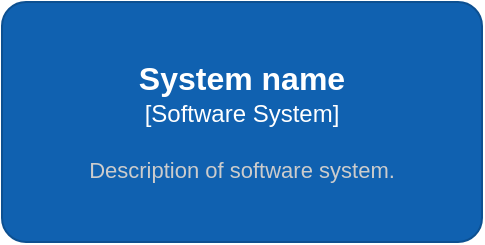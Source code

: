 <mxfile version="26.1.1" pages="2">
  <diagram id="TWpoLrGIQdT9RerdIncF" name="Strona-2">
    <mxGraphModel dx="1426" dy="901" grid="1" gridSize="10" guides="1" tooltips="1" connect="1" arrows="1" fold="1" page="1" pageScale="1" pageWidth="827" pageHeight="1169" math="0" shadow="0">
      <root>
        <mxCell id="0" />
        <mxCell id="1" parent="0" />
        <object placeholders="1" c4Name="System name" c4Type="Software System" c4Description="Description of software system." label="&lt;font style=&quot;font-size: 16px&quot;&gt;&lt;b&gt;%c4Name%&lt;/b&gt;&lt;/font&gt;&lt;div&gt;[%c4Type%]&lt;/div&gt;&lt;br&gt;&lt;div&gt;&lt;font style=&quot;font-size: 11px&quot;&gt;&lt;font color=&quot;#cccccc&quot;&gt;%c4Description%&lt;/font&gt;&lt;/div&gt;" link="data:page/id,JiEw5maTpRAiuHX4kfsH" id="NUSuyHmsYjmLqNhy4NzI-1">
          <mxCell style="rounded=1;whiteSpace=wrap;html=1;labelBackgroundColor=none;fillColor=#1061B0;fontColor=#ffffff;align=center;arcSize=10;strokeColor=#0D5091;metaEdit=1;resizable=0;points=[[0.25,0,0],[0.5,0,0],[0.75,0,0],[1,0.25,0],[1,0.5,0],[1,0.75,0],[0.75,1,0],[0.5,1,0],[0.25,1,0],[0,0.75,0],[0,0.5,0],[0,0.25,0]];" vertex="1" parent="1">
            <mxGeometry x="160" y="320" width="240" height="120" as="geometry" />
          </mxCell>
        </object>
      </root>
    </mxGraphModel>
  </diagram>
  <diagram name="Strona-1" id="JiEw5maTpRAiuHX4kfsH">
    <mxGraphModel dx="1426" dy="901" grid="1" gridSize="10" guides="1" tooltips="1" connect="1" arrows="1" fold="1" page="1" pageScale="1" pageWidth="827" pageHeight="1169" math="0" shadow="0">
      <root>
        <mxCell id="0" />
        <mxCell id="1" parent="0" />
        <mxCell id="W9UQ7EGqLrl5jvvXXVVl-11" value="" style="edgeStyle=orthogonalEdgeStyle;rounded=0;orthogonalLoop=1;jettySize=auto;html=1;entryX=0.463;entryY=0;entryDx=0;entryDy=0;entryPerimeter=0;" parent="1" source="W9UQ7EGqLrl5jvvXXVVl-1" target="cdnOpNACoqfAkaiAPnv3-47" edge="1">
          <mxGeometry relative="1" as="geometry">
            <mxPoint x="310" y="470" as="targetPoint" />
          </mxGeometry>
        </mxCell>
        <mxCell id="cdnOpNACoqfAkaiAPnv3-42" value="Zapisywanie danych&lt;div&gt;pomiarowych&lt;/div&gt;" style="edgeLabel;html=1;align=center;verticalAlign=middle;resizable=0;points=[];" vertex="1" connectable="0" parent="W9UQ7EGqLrl5jvvXXVVl-11">
          <mxGeometry x="0.008" y="2" relative="1" as="geometry">
            <mxPoint as="offset" />
          </mxGeometry>
        </mxCell>
        <mxCell id="W9UQ7EGqLrl5jvvXXVVl-13" value="" style="edgeStyle=orthogonalEdgeStyle;rounded=0;orthogonalLoop=1;jettySize=auto;html=1;" parent="1" source="W9UQ7EGqLrl5jvvXXVVl-1" target="W9UQ7EGqLrl5jvvXXVVl-12" edge="1">
          <mxGeometry relative="1" as="geometry" />
        </mxCell>
        <mxCell id="cdnOpNACoqfAkaiAPnv3-41" value="Pobieranie danych o temperaturze" style="edgeLabel;html=1;align=center;verticalAlign=middle;resizable=0;points=[];" vertex="1" connectable="0" parent="W9UQ7EGqLrl5jvvXXVVl-13">
          <mxGeometry x="0.054" relative="1" as="geometry">
            <mxPoint as="offset" />
          </mxGeometry>
        </mxCell>
        <mxCell id="cdnOpNACoqfAkaiAPnv3-9" style="edgeStyle=orthogonalEdgeStyle;rounded=0;orthogonalLoop=1;jettySize=auto;html=1;" edge="1" parent="1" source="W9UQ7EGqLrl5jvvXXVVl-1">
          <mxGeometry relative="1" as="geometry">
            <mxPoint x="650" y="460" as="targetPoint" />
          </mxGeometry>
        </mxCell>
        <mxCell id="cdnOpNACoqfAkaiAPnv3-43" value="Wysyłanie zapytań&lt;div&gt;i odbiór danych&lt;/div&gt;" style="edgeLabel;html=1;align=center;verticalAlign=middle;resizable=0;points=[];" vertex="1" connectable="0" parent="cdnOpNACoqfAkaiAPnv3-9">
          <mxGeometry x="-0.05" y="2" relative="1" as="geometry">
            <mxPoint as="offset" />
          </mxGeometry>
        </mxCell>
        <mxCell id="cdnOpNACoqfAkaiAPnv3-11" style="edgeStyle=orthogonalEdgeStyle;rounded=0;orthogonalLoop=1;jettySize=auto;html=1;entryX=0.471;entryY=0;entryDx=0;entryDy=0;entryPerimeter=0;" edge="1" parent="1" source="W9UQ7EGqLrl5jvvXXVVl-1" target="6mzn2eiVHUCbJ04hv3SG-2">
          <mxGeometry relative="1" as="geometry">
            <mxPoint x="480" y="640" as="targetPoint" />
          </mxGeometry>
        </mxCell>
        <mxCell id="cdnOpNACoqfAkaiAPnv3-44" value="Wysyłanie&lt;div&gt;zapytań i odbiór&lt;/div&gt;&lt;div&gt;danych&lt;/div&gt;" style="edgeLabel;html=1;align=center;verticalAlign=middle;resizable=0;points=[];" vertex="1" connectable="0" parent="cdnOpNACoqfAkaiAPnv3-11">
          <mxGeometry x="-0.104" y="1" relative="1" as="geometry">
            <mxPoint x="-1" y="18" as="offset" />
          </mxGeometry>
        </mxCell>
        <object c4Name="API Application - AgroSense" c4Description="Służy do komunikacji między czujnikami wilgotności gleby, systemem nawadniania oraz użytkownikami" label="&lt;font style=&quot;font-size: 16px&quot;&gt;&lt;b&gt;%c4Name%&lt;/b&gt;&lt;/font&gt;&lt;div&gt;[%c4Type%]&lt;/div&gt;&lt;br&gt;&lt;div&gt;&lt;font style=&quot;font-size: 11px&quot;&gt;&lt;font color=&quot;#cccccc&quot;&gt;%c4Description%&lt;/font&gt;&lt;/div&gt;" placeholders="1" id="W9UQ7EGqLrl5jvvXXVVl-1">
          <mxCell style="rounded=1;whiteSpace=wrap;html=1;labelBackgroundColor=none;fillColor=#1061B0;fontColor=#ffffff;align=center;arcSize=10;strokeColor=#0D5091;metaEdit=1;resizable=0;points=[[0.25,0,0],[0.5,0,0],[0.75,0,0],[1,0.25,0],[1,0.5,0],[1,0.75,0],[0.75,1,0],[0.5,1,0],[0.25,1,0],[0,0.75,0],[0,0.5,0],[0,0.25,0]];" parent="1" vertex="1">
            <mxGeometry x="360" y="270" width="240" height="120" as="geometry" />
          </mxCell>
        </object>
        <mxCell id="W9UQ7EGqLrl5jvvXXVVl-3" value="" style="edgeStyle=orthogonalEdgeStyle;rounded=0;orthogonalLoop=1;jettySize=auto;html=1;" parent="1" source="W9UQ7EGqLrl5jvvXXVVl-2" target="W9UQ7EGqLrl5jvvXXVVl-1" edge="1">
          <mxGeometry relative="1" as="geometry" />
        </mxCell>
        <object placeholders="1" c4Name="Mr Farmer" c4Type="Person" c4Description="Użytkownicy" label="&lt;font style=&quot;font-size: 16px&quot;&gt;&lt;b&gt;%c4Name%&lt;/b&gt;&lt;/font&gt;&lt;div&gt;[%c4Type%]&lt;/div&gt;&lt;br&gt;&lt;div&gt;&lt;font style=&quot;font-size: 11px&quot;&gt;&lt;font color=&quot;#cccccc&quot;&gt;%c4Description%&lt;/font&gt;&lt;/div&gt;" id="W9UQ7EGqLrl5jvvXXVVl-2">
          <mxCell style="html=1;fontSize=11;dashed=0;whiteSpace=wrap;fillColor=#6C6477;strokeColor=#4D4D4D;fontColor=#ffffff;shape=mxgraph.c4.person2;align=center;metaEdit=1;points=[[0.5,0,0],[1,0.5,0],[1,0.75,0],[0.75,1,0],[0.5,1,0],[0.25,1,0],[0,0.75,0],[0,0.5,0]];resizable=0;" parent="1" vertex="1">
            <mxGeometry x="380" y="10" width="200" height="180" as="geometry" />
          </mxCell>
        </object>
        <object placeholders="1" c4Name="Temperatura" c4Type="Software System" c4Description="Aktualna temperatura w Hadze" label="&lt;font style=&quot;font-size: 16px&quot;&gt;&lt;b&gt;%c4Name%&lt;/b&gt;&lt;/font&gt;&lt;div&gt;[%c4Type%]&lt;/div&gt;&lt;br&gt;&lt;div&gt;&lt;font style=&quot;font-size: 11px&quot;&gt;&lt;font color=&quot;#cccccc&quot;&gt;%c4Description%&lt;/font&gt;&lt;/div&gt;" id="W9UQ7EGqLrl5jvvXXVVl-12">
          <mxCell style="rounded=1;whiteSpace=wrap;html=1;labelBackgroundColor=none;fillColor=#8C8496;fontColor=#ffffff;align=center;arcSize=10;strokeColor=#736782;metaEdit=1;resizable=0;points=[[0.25,0,0],[0.5,0,0],[0.75,0,0],[1,0.25,0],[1,0.5,0],[1,0.75,0],[0.75,1,0],[0.5,1,0],[0.25,1,0],[0,0.75,0],[0,0.5,0],[0,0.25,0]];" parent="1" vertex="1">
            <mxGeometry x="1360" y="270" width="240" height="120" as="geometry" />
          </mxCell>
        </object>
        <object placeholders="1" c4Name="AgroSense" c4Type="SystemScopeBoundary" c4Application="Software System" label="&lt;font style=&quot;font-size: 16px&quot;&gt;&lt;b&gt;&lt;div style=&quot;text-align: left&quot;&gt;%c4Name%&lt;/div&gt;&lt;/b&gt;&lt;/font&gt;&lt;div style=&quot;text-align: left&quot;&gt;[%c4Application%]&lt;/div&gt;" id="W9UQ7EGqLrl5jvvXXVVl-17">
          <mxCell style="rounded=1;fontSize=11;whiteSpace=wrap;html=1;dashed=1;arcSize=20;fillColor=none;strokeColor=#666666;fontColor=#333333;labelBackgroundColor=none;align=left;verticalAlign=bottom;labelBorderColor=none;spacingTop=0;spacing=10;dashPattern=8 4;metaEdit=1;rotatable=0;perimeter=rectanglePerimeter;noLabel=0;labelPadding=0;allowArrows=0;connectable=0;expand=0;recursiveResize=0;editable=1;pointerEvents=0;absoluteArcSize=1;points=[[0.25,0,0],[0.5,0,0],[0.75,0,0],[1,0.25,0],[1,0.5,0],[1,0.75,0],[0.75,1,0],[0.5,1,0],[0.25,1,0],[0,0.75,0],[0,0.5,0],[0,0.25,0]];" parent="1" vertex="1">
            <mxGeometry x="170" y="250" width="990" height="560" as="geometry" />
          </mxCell>
        </object>
        <object placeholders="1" c4Name="Czujniki" c4Type="Software System" c4Description="Czujniki mierzące wilgotność gleby" label="&lt;font style=&quot;font-size: 16px&quot;&gt;&lt;b&gt;%c4Name%&lt;/b&gt;&lt;/font&gt;&lt;div&gt;[%c4Type%]&lt;/div&gt;&lt;br&gt;&lt;div&gt;&lt;font style=&quot;font-size: 11px&quot;&gt;&lt;font color=&quot;#cccccc&quot;&gt;%c4Description%&lt;/font&gt;&lt;/div&gt;" id="cdnOpNACoqfAkaiAPnv3-1">
          <mxCell style="rounded=1;whiteSpace=wrap;html=1;labelBackgroundColor=none;fillColor=#8C8496;fontColor=#ffffff;align=center;arcSize=10;strokeColor=#736782;metaEdit=1;resizable=0;points=[[0.25,0,0],[0.5,0,0],[0.75,0,0],[1,0.25,0],[1,0.5,0],[1,0.75,0],[0.75,1,0],[0.5,1,0],[0.25,1,0],[0,0.75,0],[0,0.5,0],[0,0.25,0]];" vertex="1" parent="1">
            <mxGeometry x="1360" y="450" width="240" height="120" as="geometry" />
          </mxCell>
        </object>
        <object placeholders="1" c4Name="System nawadniania" c4Type="Software System" c4Description="System nawadniania tulipanków" label="&lt;font style=&quot;font-size: 16px&quot;&gt;&lt;b&gt;%c4Name%&lt;/b&gt;&lt;/font&gt;&lt;div&gt;[%c4Type%]&lt;/div&gt;&lt;br&gt;&lt;div&gt;&lt;font style=&quot;font-size: 11px&quot;&gt;&lt;font color=&quot;#cccccc&quot;&gt;%c4Description%&lt;/font&gt;&lt;/div&gt;" id="cdnOpNACoqfAkaiAPnv3-12">
          <mxCell style="rounded=1;whiteSpace=wrap;html=1;labelBackgroundColor=none;fillColor=#8C8496;fontColor=#ffffff;align=center;arcSize=10;strokeColor=#736782;metaEdit=1;resizable=0;points=[[0.25,0,0],[0.5,0,0],[0.75,0,0],[1,0.25,0],[1,0.5,0],[1,0.75,0],[0.75,1,0],[0.5,1,0],[0.25,1,0],[0,0.75,0],[0,0.5,0],[0,0.25,0]];" vertex="1" parent="1">
            <mxGeometry x="1360" y="650" width="240" height="120" as="geometry" />
          </mxCell>
        </object>
        <mxCell id="cdnOpNACoqfAkaiAPnv3-27" style="edgeStyle=orthogonalEdgeStyle;rounded=0;orthogonalLoop=1;jettySize=auto;html=1;entryX=0.004;entryY=0.417;entryDx=0;entryDy=0;entryPerimeter=0;exitX=1;exitY=0.504;exitDx=0;exitDy=0;exitPerimeter=0;" edge="1" parent="1" source="6mzn2eiVHUCbJ04hv3SG-1">
          <mxGeometry relative="1" as="geometry">
            <mxPoint x="770" y="520" as="sourcePoint" />
            <mxPoint x="900.96" y="600.04" as="targetPoint" />
            <Array as="points">
              <mxPoint x="860" y="521" />
              <mxPoint x="860" y="600" />
            </Array>
          </mxGeometry>
        </mxCell>
        <mxCell id="cdnOpNACoqfAkaiAPnv3-46" value="Przekazywanie komend&lt;div&gt;sterujących&lt;/div&gt;&lt;div&gt;(protokół MQTT)&lt;/div&gt;" style="edgeLabel;html=1;align=center;verticalAlign=middle;resizable=0;points=[];" vertex="1" connectable="0" parent="cdnOpNACoqfAkaiAPnv3-27">
          <mxGeometry x="-0.137" relative="1" as="geometry">
            <mxPoint x="-5" y="14" as="offset" />
          </mxGeometry>
        </mxCell>
        <mxCell id="cdnOpNACoqfAkaiAPnv3-28" style="edgeStyle=orthogonalEdgeStyle;rounded=0;orthogonalLoop=1;jettySize=auto;html=1;exitX=1;exitY=0.5;exitDx=0;exitDy=0;exitPerimeter=0;" edge="1" parent="1">
          <mxGeometry relative="1" as="geometry">
            <mxPoint x="560" y="710" as="sourcePoint" />
            <mxPoint x="900" y="640" as="targetPoint" />
            <Array as="points">
              <mxPoint x="861" y="710" />
            </Array>
          </mxGeometry>
        </mxCell>
        <mxCell id="cdnOpNACoqfAkaiAPnv3-45" value="Przekazywanie komend&lt;div&gt;sterujących&lt;/div&gt;&lt;div&gt;(protokół MQTT)&lt;/div&gt;" style="edgeLabel;html=1;align=center;verticalAlign=middle;resizable=0;points=[];" vertex="1" connectable="0" parent="cdnOpNACoqfAkaiAPnv3-28">
          <mxGeometry x="-0.443" relative="1" as="geometry">
            <mxPoint x="20" y="-30" as="offset" />
          </mxGeometry>
        </mxCell>
        <mxCell id="cdnOpNACoqfAkaiAPnv3-32" style="edgeStyle=orthogonalEdgeStyle;rounded=0;orthogonalLoop=1;jettySize=auto;html=1;entryX=0.5;entryY=0;entryDx=0;entryDy=0;entryPerimeter=0;" edge="1" parent="1" source="cdnOpNACoqfAkaiAPnv3-1">
          <mxGeometry relative="1" as="geometry">
            <mxPoint x="1020" y="550" as="targetPoint" />
          </mxGeometry>
        </mxCell>
        <mxCell id="cdnOpNACoqfAkaiAPnv3-39" value="Przesyłanie danych pomiarowych&lt;div&gt;[Protokół MQTT]&lt;/div&gt;" style="edgeLabel;html=1;align=center;verticalAlign=middle;resizable=0;points=[];" vertex="1" connectable="0" parent="cdnOpNACoqfAkaiAPnv3-32">
          <mxGeometry x="-0.339" y="-3" relative="1" as="geometry">
            <mxPoint x="19" as="offset" />
          </mxGeometry>
        </mxCell>
        <mxCell id="cdnOpNACoqfAkaiAPnv3-33" style="edgeStyle=orthogonalEdgeStyle;rounded=0;orthogonalLoop=1;jettySize=auto;html=1;exitX=1;exitY=0.75;exitDx=0;exitDy=0;exitPerimeter=0;entryX=0;entryY=0.5;entryDx=0;entryDy=0;entryPerimeter=0;" edge="1" parent="1" target="cdnOpNACoqfAkaiAPnv3-12">
          <mxGeometry relative="1" as="geometry">
            <mxPoint x="1140" y="640" as="sourcePoint" />
            <Array as="points">
              <mxPoint x="1160" y="640" />
              <mxPoint x="1160" y="710" />
            </Array>
          </mxGeometry>
        </mxCell>
        <mxCell id="cdnOpNACoqfAkaiAPnv3-35" value="&lt;div&gt;Wysyłanie komendy&lt;/div&gt;[Protokół MQTT]" style="edgeLabel;html=1;align=center;verticalAlign=middle;resizable=0;points=[];" vertex="1" connectable="0" parent="cdnOpNACoqfAkaiAPnv3-33">
          <mxGeometry x="0.436" y="-2" relative="1" as="geometry">
            <mxPoint x="-10" y="-2" as="offset" />
          </mxGeometry>
        </mxCell>
        <mxCell id="cdnOpNACoqfAkaiAPnv3-34" style="edgeStyle=orthogonalEdgeStyle;rounded=0;orthogonalLoop=1;jettySize=auto;html=1;exitX=1;exitY=0.5;exitDx=0;exitDy=0;exitPerimeter=0;entryX=0.5;entryY=1;entryDx=0;entryDy=0;entryPerimeter=0;" edge="1" parent="1" target="cdnOpNACoqfAkaiAPnv3-1">
          <mxGeometry relative="1" as="geometry">
            <mxPoint x="1140" y="610" as="sourcePoint" />
          </mxGeometry>
        </mxCell>
        <mxCell id="cdnOpNACoqfAkaiAPnv3-38" value="Żądanie danych pomiarowych&lt;div&gt;[Protokół MQTT]&lt;/div&gt;" style="edgeLabel;html=1;align=center;verticalAlign=middle;resizable=0;points=[];" vertex="1" connectable="0" parent="cdnOpNACoqfAkaiAPnv3-34">
          <mxGeometry x="-0.212" y="3" relative="1" as="geometry">
            <mxPoint x="-24" as="offset" />
          </mxGeometry>
        </mxCell>
        <object placeholders="1" c4Name="DataBase" c4Type="Container" c4Technology="e.g. SpringBoot, ElasticSearch, etc." c4Description="MangoDB - Przechowuje dane o czujnikach, pomiarach, logach nawadniania oraz użytkownikach, zapewniając skalowalność, szybki dostęp do danych i elastyczność w obsłudze dynamicznych odczytów" label="&lt;font style=&quot;font-size: 16px&quot;&gt;&lt;b&gt;%c4Name%&lt;/b&gt;&lt;/font&gt;&lt;div&gt;[%c4Type%: %c4Technology%]&lt;/div&gt;&lt;br&gt;&lt;div&gt;&lt;font style=&quot;font-size: 11px&quot;&gt;&lt;font color=&quot;#E6E6E6&quot;&gt;%c4Description%&lt;/font&gt;&lt;/div&gt;" id="cdnOpNACoqfAkaiAPnv3-47">
          <mxCell style="rounded=1;whiteSpace=wrap;html=1;fontSize=11;labelBackgroundColor=none;fillColor=#23A2D9;fontColor=#ffffff;align=center;arcSize=10;strokeColor=#0E7DAD;metaEdit=1;resizable=0;points=[[0.25,0,0],[0.5,0,0],[0.75,0,0],[1,0.25,0],[1,0.5,0],[1,0.75,0],[0.75,1,0],[0.5,1,0],[0.25,1,0],[0,0.75,0],[0,0.5,0],[0,0.25,0]];" vertex="1" parent="1">
            <mxGeometry x="200" y="460" width="240" height="120" as="geometry" />
          </mxCell>
        </object>
        <mxCell id="cdnOpNACoqfAkaiAPnv3-48" value="Legend" style="shape=table;startSize=30;container=1;collapsible=0;childLayout=tableLayout;fontSize=16;align=left;verticalAlign=top;fillColor=none;strokeColor=none;fontColor=#4D4D4D;fontStyle=1;spacingLeft=6;spacing=0;resizable=0;" vertex="1" parent="1">
          <mxGeometry x="1250" y="20" width="180" height="210" as="geometry" />
        </mxCell>
        <mxCell id="cdnOpNACoqfAkaiAPnv3-49" value="" style="shape=tableRow;horizontal=0;startSize=0;swimlaneHead=0;swimlaneBody=0;strokeColor=inherit;top=0;left=0;bottom=0;right=0;collapsible=0;dropTarget=0;fillColor=none;points=[[0,0.5],[1,0.5]];portConstraint=eastwest;fontSize=12;" vertex="1" parent="cdnOpNACoqfAkaiAPnv3-48">
          <mxGeometry y="30" width="180" height="30" as="geometry" />
        </mxCell>
        <mxCell id="cdnOpNACoqfAkaiAPnv3-50" value="Person" style="shape=partialRectangle;html=1;whiteSpace=wrap;connectable=0;strokeColor=inherit;overflow=hidden;fillColor=#1E4074;top=0;left=0;bottom=0;right=0;pointerEvents=1;fontSize=12;align=left;fontColor=#FFFFFF;gradientColor=none;spacingLeft=10;spacingRight=4;" vertex="1" parent="cdnOpNACoqfAkaiAPnv3-49">
          <mxGeometry width="180" height="30" as="geometry">
            <mxRectangle width="180" height="30" as="alternateBounds" />
          </mxGeometry>
        </mxCell>
        <mxCell id="cdnOpNACoqfAkaiAPnv3-51" value="" style="shape=tableRow;horizontal=0;startSize=0;swimlaneHead=0;swimlaneBody=0;strokeColor=inherit;top=0;left=0;bottom=0;right=0;collapsible=0;dropTarget=0;fillColor=none;points=[[0,0.5],[1,0.5]];portConstraint=eastwest;fontSize=12;" vertex="1" parent="cdnOpNACoqfAkaiAPnv3-48">
          <mxGeometry y="60" width="180" height="30" as="geometry" />
        </mxCell>
        <mxCell id="cdnOpNACoqfAkaiAPnv3-52" value="Software System" style="shape=partialRectangle;html=1;whiteSpace=wrap;connectable=0;strokeColor=inherit;overflow=hidden;fillColor=#3162AF;top=0;left=0;bottom=0;right=0;pointerEvents=1;fontSize=12;align=left;fontColor=#FFFFFF;gradientColor=none;spacingLeft=10;spacingRight=4;" vertex="1" parent="cdnOpNACoqfAkaiAPnv3-51">
          <mxGeometry width="180" height="30" as="geometry">
            <mxRectangle width="180" height="30" as="alternateBounds" />
          </mxGeometry>
        </mxCell>
        <mxCell id="cdnOpNACoqfAkaiAPnv3-53" value="" style="shape=tableRow;horizontal=0;startSize=0;swimlaneHead=0;swimlaneBody=0;strokeColor=inherit;top=0;left=0;bottom=0;right=0;collapsible=0;dropTarget=0;fillColor=none;points=[[0,0.5],[1,0.5]];portConstraint=eastwest;fontSize=12;" vertex="1" parent="cdnOpNACoqfAkaiAPnv3-48">
          <mxGeometry y="90" width="180" height="30" as="geometry" />
        </mxCell>
        <mxCell id="cdnOpNACoqfAkaiAPnv3-54" value="Container" style="shape=partialRectangle;html=1;whiteSpace=wrap;connectable=0;strokeColor=inherit;overflow=hidden;fillColor=#52a2d8;top=0;left=0;bottom=0;right=0;pointerEvents=1;fontSize=12;align=left;fontColor=#FFFFFF;gradientColor=none;spacingLeft=10;spacingRight=4;" vertex="1" parent="cdnOpNACoqfAkaiAPnv3-53">
          <mxGeometry width="180" height="30" as="geometry">
            <mxRectangle width="180" height="30" as="alternateBounds" />
          </mxGeometry>
        </mxCell>
        <mxCell id="cdnOpNACoqfAkaiAPnv3-55" value="" style="shape=tableRow;horizontal=0;startSize=0;swimlaneHead=0;swimlaneBody=0;strokeColor=inherit;top=0;left=0;bottom=0;right=0;collapsible=0;dropTarget=0;fillColor=none;points=[[0,0.5],[1,0.5]];portConstraint=eastwest;fontSize=12;" vertex="1" parent="cdnOpNACoqfAkaiAPnv3-48">
          <mxGeometry y="120" width="180" height="30" as="geometry" />
        </mxCell>
        <mxCell id="cdnOpNACoqfAkaiAPnv3-56" value="Component" style="shape=partialRectangle;html=1;whiteSpace=wrap;connectable=0;strokeColor=inherit;overflow=hidden;fillColor=#7dbef2;top=0;left=0;bottom=0;right=0;pointerEvents=1;fontSize=12;align=left;fontColor=#FFFFFF;gradientColor=none;spacingLeft=10;spacingRight=4;" vertex="1" parent="cdnOpNACoqfAkaiAPnv3-55">
          <mxGeometry width="180" height="30" as="geometry">
            <mxRectangle width="180" height="30" as="alternateBounds" />
          </mxGeometry>
        </mxCell>
        <mxCell id="cdnOpNACoqfAkaiAPnv3-57" value="" style="shape=tableRow;horizontal=0;startSize=0;swimlaneHead=0;swimlaneBody=0;strokeColor=inherit;top=0;left=0;bottom=0;right=0;collapsible=0;dropTarget=0;fillColor=none;points=[[0,0.5],[1,0.5]];portConstraint=eastwest;fontSize=12;" vertex="1" parent="cdnOpNACoqfAkaiAPnv3-48">
          <mxGeometry y="150" width="180" height="30" as="geometry" />
        </mxCell>
        <mxCell id="cdnOpNACoqfAkaiAPnv3-58" value="External Person" style="shape=partialRectangle;html=1;whiteSpace=wrap;connectable=0;strokeColor=inherit;overflow=hidden;fillColor=#6b6477;top=0;left=0;bottom=0;right=0;pointerEvents=1;fontSize=12;align=left;fontColor=#FFFFFF;gradientColor=none;spacingLeft=10;spacingRight=4;" vertex="1" parent="cdnOpNACoqfAkaiAPnv3-57">
          <mxGeometry width="180" height="30" as="geometry">
            <mxRectangle width="180" height="30" as="alternateBounds" />
          </mxGeometry>
        </mxCell>
        <mxCell id="cdnOpNACoqfAkaiAPnv3-59" value="" style="shape=tableRow;horizontal=0;startSize=0;swimlaneHead=0;swimlaneBody=0;strokeColor=inherit;top=0;left=0;bottom=0;right=0;collapsible=0;dropTarget=0;fillColor=none;points=[[0,0.5],[1,0.5]];portConstraint=eastwest;fontSize=12;" vertex="1" parent="cdnOpNACoqfAkaiAPnv3-48">
          <mxGeometry y="180" width="180" height="30" as="geometry" />
        </mxCell>
        <mxCell id="cdnOpNACoqfAkaiAPnv3-60" value="External Software System" style="shape=partialRectangle;html=1;whiteSpace=wrap;connectable=0;strokeColor=inherit;overflow=hidden;fillColor=#8b8496;top=0;left=0;bottom=0;right=0;pointerEvents=1;fontSize=12;align=left;fontColor=#FFFFFF;gradientColor=none;spacingLeft=10;spacingRight=4;" vertex="1" parent="cdnOpNACoqfAkaiAPnv3-59">
          <mxGeometry width="180" height="30" as="geometry">
            <mxRectangle width="180" height="30" as="alternateBounds" />
          </mxGeometry>
        </mxCell>
        <object placeholders="1" c4Name="System łączący aplikację z czujnikiem" c4Type="Container" c4Technology="e.g. SpringBoot, ElasticSearch, etc." c4Description="IoT - umożliwia dwukierunkową komunikację między urządzeniami pomiarowymi a aplikacją sterującą" label="&lt;font style=&quot;font-size: 16px&quot;&gt;&lt;b&gt;%c4Name%&lt;/b&gt;&lt;/font&gt;&lt;div&gt;[%c4Type%: %c4Technology%]&lt;/div&gt;&lt;br&gt;&lt;div&gt;&lt;font style=&quot;font-size: 11px&quot;&gt;&lt;font color=&quot;#E6E6E6&quot;&gt;%c4Description%&lt;/font&gt;&lt;/div&gt;" id="6mzn2eiVHUCbJ04hv3SG-1">
          <mxCell style="rounded=1;whiteSpace=wrap;html=1;fontSize=11;labelBackgroundColor=none;fillColor=#23A2D9;fontColor=#ffffff;align=center;arcSize=10;strokeColor=#0E7DAD;metaEdit=1;resizable=0;points=[[0.25,0,0],[0.5,0,0],[0.75,0,0],[1,0.25,0],[1,0.5,0],[1,0.75,0],[0.75,1,0],[0.5,1,0],[0.25,1,0],[0,0.75,0],[0,0.5,0],[0,0.25,0]];" vertex="1" parent="1">
            <mxGeometry x="550" y="460" width="240" height="120" as="geometry" />
          </mxCell>
        </object>
        <object placeholders="1" c4Name="System łączący aplikację z systemem nawadniania" c4Type="Container" c4Technology="e.g. SpringBoot, ElasticSearch, etc." c4Description="Umożliwia zdalne sterowanie i automatyzację podlewania na podstawie danych z czujników" label="&lt;font style=&quot;font-size: 16px&quot;&gt;&lt;b&gt;%c4Name%&lt;/b&gt;&lt;/font&gt;&lt;div&gt;[%c4Type%: %c4Technology%]&lt;/div&gt;&lt;br&gt;&lt;div&gt;&lt;font style=&quot;font-size: 11px&quot;&gt;&lt;font color=&quot;#E6E6E6&quot;&gt;%c4Description%&lt;/font&gt;&lt;/div&gt;" id="6mzn2eiVHUCbJ04hv3SG-2">
          <mxCell style="rounded=1;whiteSpace=wrap;html=1;fontSize=11;labelBackgroundColor=none;fillColor=#23A2D9;fontColor=#ffffff;align=center;arcSize=10;strokeColor=#0E7DAD;metaEdit=1;resizable=0;points=[[0.25,0,0],[0.5,0,0],[0.75,0,0],[1,0.25,0],[1,0.5,0],[1,0.75,0],[0.75,1,0],[0.5,1,0],[0.25,1,0],[0,0.75,0],[0,0.5,0],[0,0.25,0]];" vertex="1" parent="1">
            <mxGeometry x="360" y="650" width="240" height="120" as="geometry" />
          </mxCell>
        </object>
        <object placeholders="1" c4Name="SERVER BROKER" c4Type="Component" c4Technology="e.g. Spring Service" c4Description="System zczytujący informacje z czujników mierzących wilgotność gleby i przekazujący dane do systemu nawadniania przez protokół MQTT" label="&lt;font style=&quot;font-size: 16px&quot;&gt;&lt;b&gt;%c4Name%&lt;/b&gt;&lt;/font&gt;&lt;div&gt;[%c4Type%: %c4Technology%]&lt;/div&gt;&lt;br&gt;&lt;div&gt;&lt;font style=&quot;font-size: 11px&quot;&gt;%c4Description%&lt;/font&gt;&lt;/div&gt;" id="6mzn2eiVHUCbJ04hv3SG-5">
          <mxCell style="rounded=1;whiteSpace=wrap;html=1;labelBackgroundColor=none;fillColor=#63BEF2;fontColor=#ffffff;align=center;arcSize=6;strokeColor=#2086C9;metaEdit=1;resizable=0;points=[[0.25,0,0],[0.5,0,0],[0.75,0,0],[1,0.25,0],[1,0.5,0],[1,0.75,0],[0.75,1,0],[0.5,1,0],[0.25,1,0],[0,0.75,0],[0,0.5,0],[0,0.25,0]];" vertex="1" parent="1">
            <mxGeometry x="900" y="560" width="240" height="120" as="geometry" />
          </mxCell>
        </object>
      </root>
    </mxGraphModel>
  </diagram>
</mxfile>
